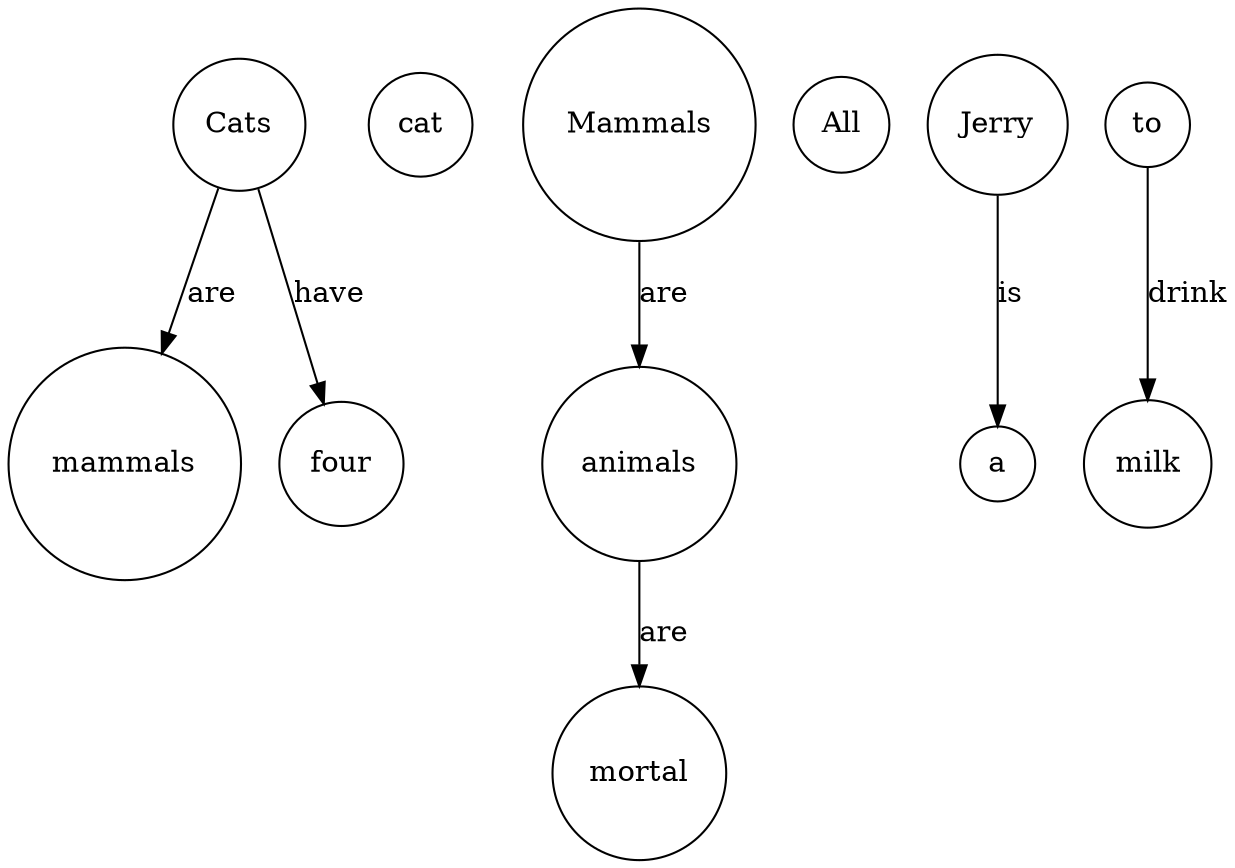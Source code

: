 digraph {
	node [shape=circle]
	Cats
	cat
	Mammals
	mammals
	All
	Jerry
	milk
	animals
	Jerry -> a [label=is]
	Cats -> mammals [label=are]
	Mammals -> animals [label=are]
	animals -> mortal [label=are]
	Cats -> four [label=have]
	to -> milk [label=drink]
}

